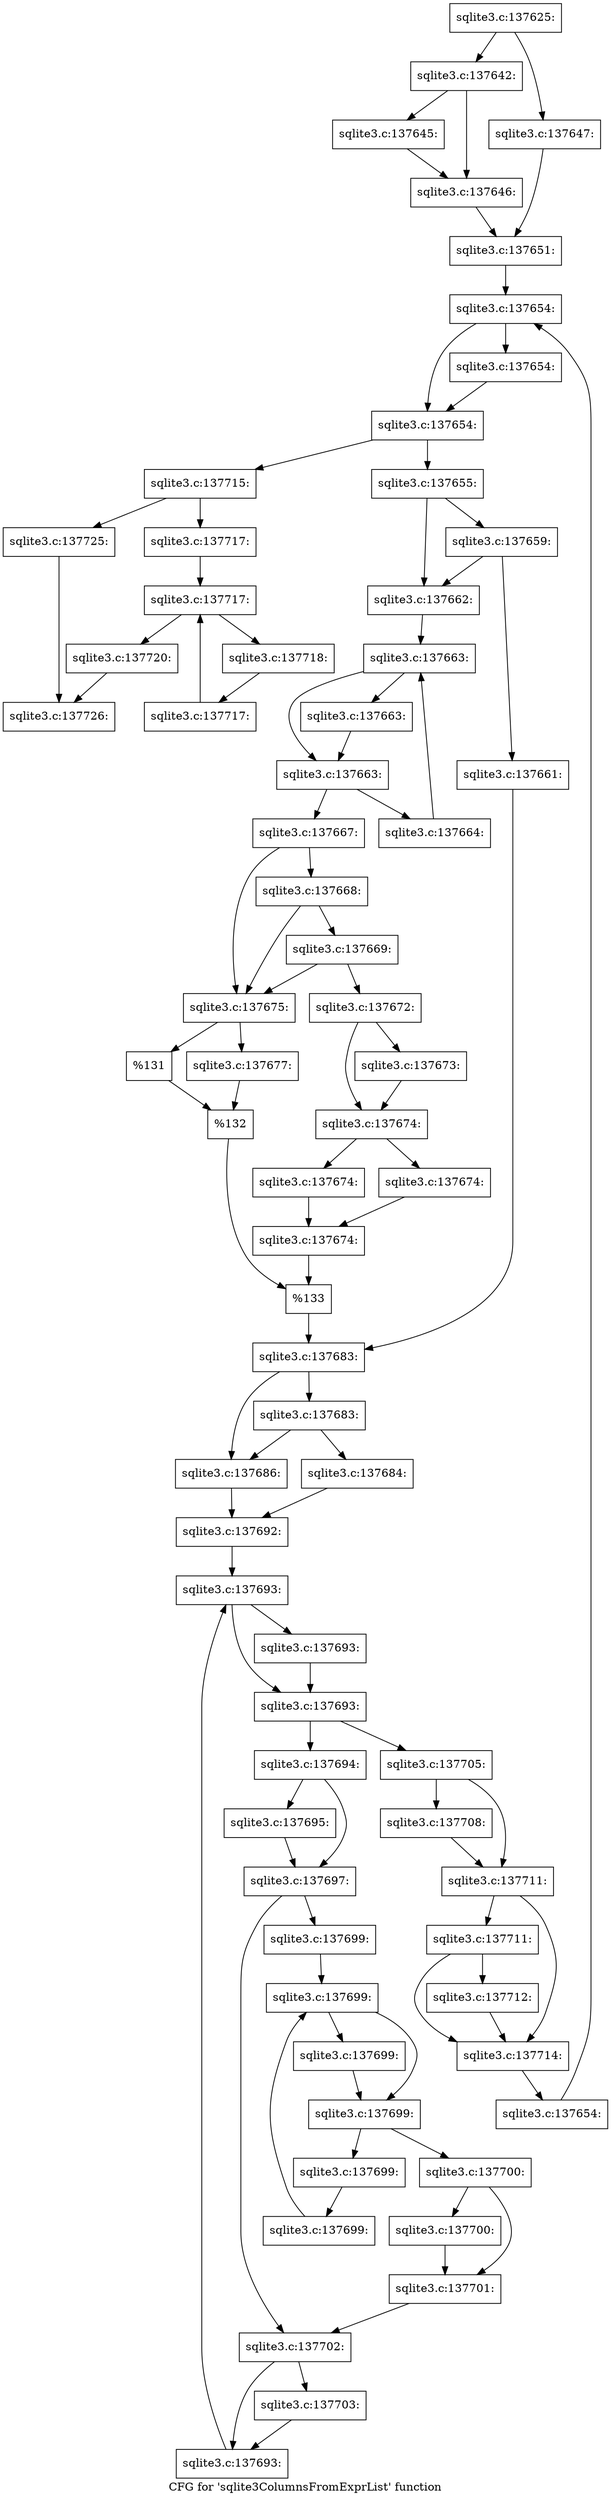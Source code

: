 digraph "CFG for 'sqlite3ColumnsFromExprList' function" {
	label="CFG for 'sqlite3ColumnsFromExprList' function";

	Node0x55c0f63a7c80 [shape=record,label="{sqlite3.c:137625:}"];
	Node0x55c0f63a7c80 -> Node0x55c0f8f7c960;
	Node0x55c0f63a7c80 -> Node0x55c0f8f7ca00;
	Node0x55c0f8f7c960 [shape=record,label="{sqlite3.c:137642:}"];
	Node0x55c0f8f7c960 -> Node0x55c0f8f7d520;
	Node0x55c0f8f7c960 -> Node0x55c0f8f7d570;
	Node0x55c0f8f7d520 [shape=record,label="{sqlite3.c:137645:}"];
	Node0x55c0f8f7d520 -> Node0x55c0f8f7d570;
	Node0x55c0f8f7d570 [shape=record,label="{sqlite3.c:137646:}"];
	Node0x55c0f8f7d570 -> Node0x55c0f8f7c9b0;
	Node0x55c0f8f7ca00 [shape=record,label="{sqlite3.c:137647:}"];
	Node0x55c0f8f7ca00 -> Node0x55c0f8f7c9b0;
	Node0x55c0f8f7c9b0 [shape=record,label="{sqlite3.c:137651:}"];
	Node0x55c0f8f7c9b0 -> Node0x55c0f8f7e620;
	Node0x55c0f8f7e620 [shape=record,label="{sqlite3.c:137654:}"];
	Node0x55c0f8f7e620 -> Node0x55c0f8f7e910;
	Node0x55c0f8f7e620 -> Node0x55c0f8f7e8c0;
	Node0x55c0f8f7e910 [shape=record,label="{sqlite3.c:137654:}"];
	Node0x55c0f8f7e910 -> Node0x55c0f8f7e8c0;
	Node0x55c0f8f7e8c0 [shape=record,label="{sqlite3.c:137654:}"];
	Node0x55c0f8f7e8c0 -> Node0x55c0f8f7e840;
	Node0x55c0f8f7e8c0 -> Node0x55c0f8f7e2b0;
	Node0x55c0f8f7e840 [shape=record,label="{sqlite3.c:137655:}"];
	Node0x55c0f8f7e840 -> Node0x55c0f8f7fd60;
	Node0x55c0f8f7e840 -> Node0x55c0f8f7fd10;
	Node0x55c0f8f7fd60 [shape=record,label="{sqlite3.c:137659:}"];
	Node0x55c0f8f7fd60 -> Node0x55c0f8f7fc70;
	Node0x55c0f8f7fd60 -> Node0x55c0f8f7fd10;
	Node0x55c0f8f7fc70 [shape=record,label="{sqlite3.c:137661:}"];
	Node0x55c0f8f7fc70 -> Node0x55c0f8f7fcc0;
	Node0x55c0f8f7fd10 [shape=record,label="{sqlite3.c:137662:}"];
	Node0x55c0f8f7fd10 -> Node0x55c0f8f81060;
	Node0x55c0f8f81060 [shape=record,label="{sqlite3.c:137663:}"];
	Node0x55c0f8f81060 -> Node0x55c0f8f81290;
	Node0x55c0f8f81060 -> Node0x55c0f8f81240;
	Node0x55c0f8f81290 [shape=record,label="{sqlite3.c:137663:}"];
	Node0x55c0f8f81290 -> Node0x55c0f8f81240;
	Node0x55c0f8f81240 [shape=record,label="{sqlite3.c:137663:}"];
	Node0x55c0f8f81240 -> Node0x55c0f8f819e0;
	Node0x55c0f8f81240 -> Node0x55c0f8f811c0;
	Node0x55c0f8f819e0 [shape=record,label="{sqlite3.c:137664:}"];
	Node0x55c0f8f819e0 -> Node0x55c0f8f81060;
	Node0x55c0f8f811c0 [shape=record,label="{sqlite3.c:137667:}"];
	Node0x55c0f8f811c0 -> Node0x55c0f8f82170;
	Node0x55c0f8f811c0 -> Node0x55c0f8f820a0;
	Node0x55c0f8f82170 [shape=record,label="{sqlite3.c:137668:}"];
	Node0x55c0f8f82170 -> Node0x55c0f8f820f0;
	Node0x55c0f8f82170 -> Node0x55c0f8f820a0;
	Node0x55c0f8f820f0 [shape=record,label="{sqlite3.c:137669:}"];
	Node0x55c0f8f820f0 -> Node0x55c0f8f82000;
	Node0x55c0f8f820f0 -> Node0x55c0f8f820a0;
	Node0x55c0f8f82000 [shape=record,label="{sqlite3.c:137672:}"];
	Node0x55c0f8f82000 -> Node0x55c0f8f835c0;
	Node0x55c0f8f82000 -> Node0x55c0f8f83610;
	Node0x55c0f8f835c0 [shape=record,label="{sqlite3.c:137673:}"];
	Node0x55c0f8f835c0 -> Node0x55c0f8f83610;
	Node0x55c0f8f83610 [shape=record,label="{sqlite3.c:137674:}"];
	Node0x55c0f8f83610 -> Node0x55c0f8f83d30;
	Node0x55c0f8f83610 -> Node0x55c0f8f83d80;
	Node0x55c0f8f83d30 [shape=record,label="{sqlite3.c:137674:}"];
	Node0x55c0f8f83d30 -> Node0x55c0f8f83dd0;
	Node0x55c0f8f83d80 [shape=record,label="{sqlite3.c:137674:}"];
	Node0x55c0f8f83d80 -> Node0x55c0f8f83dd0;
	Node0x55c0f8f83dd0 [shape=record,label="{sqlite3.c:137674:}"];
	Node0x55c0f8f83dd0 -> Node0x55c0f8f82050;
	Node0x55c0f8f820a0 [shape=record,label="{sqlite3.c:137675:}"];
	Node0x55c0f8f820a0 -> Node0x55c0f8f84900;
	Node0x55c0f8f820a0 -> Node0x55c0f8f849a0;
	Node0x55c0f8f84900 [shape=record,label="{sqlite3.c:137677:}"];
	Node0x55c0f8f84900 -> Node0x55c0f8f84950;
	Node0x55c0f8f849a0 [shape=record,label="{%131}"];
	Node0x55c0f8f849a0 -> Node0x55c0f8f84950;
	Node0x55c0f8f84950 [shape=record,label="{%132}"];
	Node0x55c0f8f84950 -> Node0x55c0f8f82050;
	Node0x55c0f8f82050 [shape=record,label="{%133}"];
	Node0x55c0f8f82050 -> Node0x55c0f8f7fcc0;
	Node0x55c0f8f7fcc0 [shape=record,label="{sqlite3.c:137683:}"];
	Node0x55c0f8f7fcc0 -> Node0x55c0f8f857d0;
	Node0x55c0f8f7fcc0 -> Node0x55c0f8f85780;
	Node0x55c0f8f857d0 [shape=record,label="{sqlite3.c:137683:}"];
	Node0x55c0f8f857d0 -> Node0x55c0f8f85780;
	Node0x55c0f8f857d0 -> Node0x55c0f8f856e0;
	Node0x55c0f8f856e0 [shape=record,label="{sqlite3.c:137684:}"];
	Node0x55c0f8f856e0 -> Node0x55c0f8f85730;
	Node0x55c0f8f85780 [shape=record,label="{sqlite3.c:137686:}"];
	Node0x55c0f8f85780 -> Node0x55c0f8f85730;
	Node0x55c0f8f85730 [shape=record,label="{sqlite3.c:137692:}"];
	Node0x55c0f8f85730 -> Node0x55c0f5f0d700;
	Node0x55c0f5f0d700 [shape=record,label="{sqlite3.c:137693:}"];
	Node0x55c0f5f0d700 -> Node0x55c0f8f86ec0;
	Node0x55c0f5f0d700 -> Node0x55c0f8f86e70;
	Node0x55c0f8f86ec0 [shape=record,label="{sqlite3.c:137693:}"];
	Node0x55c0f8f86ec0 -> Node0x55c0f8f86e70;
	Node0x55c0f8f86e70 [shape=record,label="{sqlite3.c:137693:}"];
	Node0x55c0f8f86e70 -> Node0x55c0f8f87560;
	Node0x55c0f8f86e70 -> Node0x55c0f8f860f0;
	Node0x55c0f8f87560 [shape=record,label="{sqlite3.c:137694:}"];
	Node0x55c0f8f87560 -> Node0x55c0f8f87770;
	Node0x55c0f8f87560 -> Node0x55c0f8f877c0;
	Node0x55c0f8f87770 [shape=record,label="{sqlite3.c:137695:}"];
	Node0x55c0f8f87770 -> Node0x55c0f8f877c0;
	Node0x55c0f8f877c0 [shape=record,label="{sqlite3.c:137697:}"];
	Node0x55c0f8f877c0 -> Node0x55c0f8f88630;
	Node0x55c0f8f877c0 -> Node0x55c0f8f88680;
	Node0x55c0f8f88630 [shape=record,label="{sqlite3.c:137699:}"];
	Node0x55c0f8f88630 -> Node0x55c0f8f88cc0;
	Node0x55c0f8f88cc0 [shape=record,label="{sqlite3.c:137699:}"];
	Node0x55c0f8f88cc0 -> Node0x55c0f8f88fb0;
	Node0x55c0f8f88cc0 -> Node0x55c0f8f88f60;
	Node0x55c0f8f88fb0 [shape=record,label="{sqlite3.c:137699:}"];
	Node0x55c0f8f88fb0 -> Node0x55c0f8f88f60;
	Node0x55c0f8f88f60 [shape=record,label="{sqlite3.c:137699:}"];
	Node0x55c0f8f88f60 -> Node0x55c0f8f88ee0;
	Node0x55c0f8f88f60 -> Node0x55c0f8f88a20;
	Node0x55c0f8f88ee0 [shape=record,label="{sqlite3.c:137699:}"];
	Node0x55c0f8f88ee0 -> Node0x55c0f8f88e50;
	Node0x55c0f8f88e50 [shape=record,label="{sqlite3.c:137699:}"];
	Node0x55c0f8f88e50 -> Node0x55c0f8f88cc0;
	Node0x55c0f8f88a20 [shape=record,label="{sqlite3.c:137700:}"];
	Node0x55c0f8f88a20 -> Node0x55c0f8f89f30;
	Node0x55c0f8f88a20 -> Node0x55c0f8f89f80;
	Node0x55c0f8f89f30 [shape=record,label="{sqlite3.c:137700:}"];
	Node0x55c0f8f89f30 -> Node0x55c0f8f89f80;
	Node0x55c0f8f89f80 [shape=record,label="{sqlite3.c:137701:}"];
	Node0x55c0f8f89f80 -> Node0x55c0f8f88680;
	Node0x55c0f8f88680 [shape=record,label="{sqlite3.c:137702:}"];
	Node0x55c0f8f88680 -> Node0x55c0f8f8ae00;
	Node0x55c0f8f88680 -> Node0x55c0f8f8af80;
	Node0x55c0f8f8ae00 [shape=record,label="{sqlite3.c:137703:}"];
	Node0x55c0f8f8ae00 -> Node0x55c0f8f8af80;
	Node0x55c0f8f8af80 [shape=record,label="{sqlite3.c:137693:}"];
	Node0x55c0f8f8af80 -> Node0x55c0f5f0d700;
	Node0x55c0f8f860f0 [shape=record,label="{sqlite3.c:137705:}"];
	Node0x55c0f8f860f0 -> Node0x55c0f8f8bce0;
	Node0x55c0f8f860f0 -> Node0x55c0f8f8bd30;
	Node0x55c0f8f8bce0 [shape=record,label="{sqlite3.c:137708:}"];
	Node0x55c0f8f8bce0 -> Node0x55c0f8f8bd30;
	Node0x55c0f8f8bd30 [shape=record,label="{sqlite3.c:137711:}"];
	Node0x55c0f8f8bd30 -> Node0x55c0f8f8ca50;
	Node0x55c0f8f8bd30 -> Node0x55c0f8f8ca00;
	Node0x55c0f8f8ca50 [shape=record,label="{sqlite3.c:137711:}"];
	Node0x55c0f8f8ca50 -> Node0x55c0f8f8c9b0;
	Node0x55c0f8f8ca50 -> Node0x55c0f8f8ca00;
	Node0x55c0f8f8c9b0 [shape=record,label="{sqlite3.c:137712:}"];
	Node0x55c0f8f8c9b0 -> Node0x55c0f8f8ca00;
	Node0x55c0f8f8ca00 [shape=record,label="{sqlite3.c:137714:}"];
	Node0x55c0f8f8ca00 -> Node0x55c0f8f7e7b0;
	Node0x55c0f8f7e7b0 [shape=record,label="{sqlite3.c:137654:}"];
	Node0x55c0f8f7e7b0 -> Node0x55c0f8f7e620;
	Node0x55c0f8f7e2b0 [shape=record,label="{sqlite3.c:137715:}"];
	Node0x55c0f8f7e2b0 -> Node0x55c0f8f8dcd0;
	Node0x55c0f8f7e2b0 -> Node0x55c0f8f8dd20;
	Node0x55c0f8f8dcd0 [shape=record,label="{sqlite3.c:137717:}"];
	Node0x55c0f8f8dcd0 -> Node0x55c0f8f8e290;
	Node0x55c0f8f8e290 [shape=record,label="{sqlite3.c:137717:}"];
	Node0x55c0f8f8e290 -> Node0x55c0f8f8e4b0;
	Node0x55c0f8f8e290 -> Node0x55c0f8f8e0e0;
	Node0x55c0f8f8e4b0 [shape=record,label="{sqlite3.c:137718:}"];
	Node0x55c0f8f8e4b0 -> Node0x55c0f8f8e420;
	Node0x55c0f8f8e420 [shape=record,label="{sqlite3.c:137717:}"];
	Node0x55c0f8f8e420 -> Node0x55c0f8f8e290;
	Node0x55c0f8f8e0e0 [shape=record,label="{sqlite3.c:137720:}"];
	Node0x55c0f8f8e0e0 -> Node0x55c0f8f78380;
	Node0x55c0f8f8dd20 [shape=record,label="{sqlite3.c:137725:}"];
	Node0x55c0f8f8dd20 -> Node0x55c0f8f78380;
	Node0x55c0f8f78380 [shape=record,label="{sqlite3.c:137726:}"];
}
